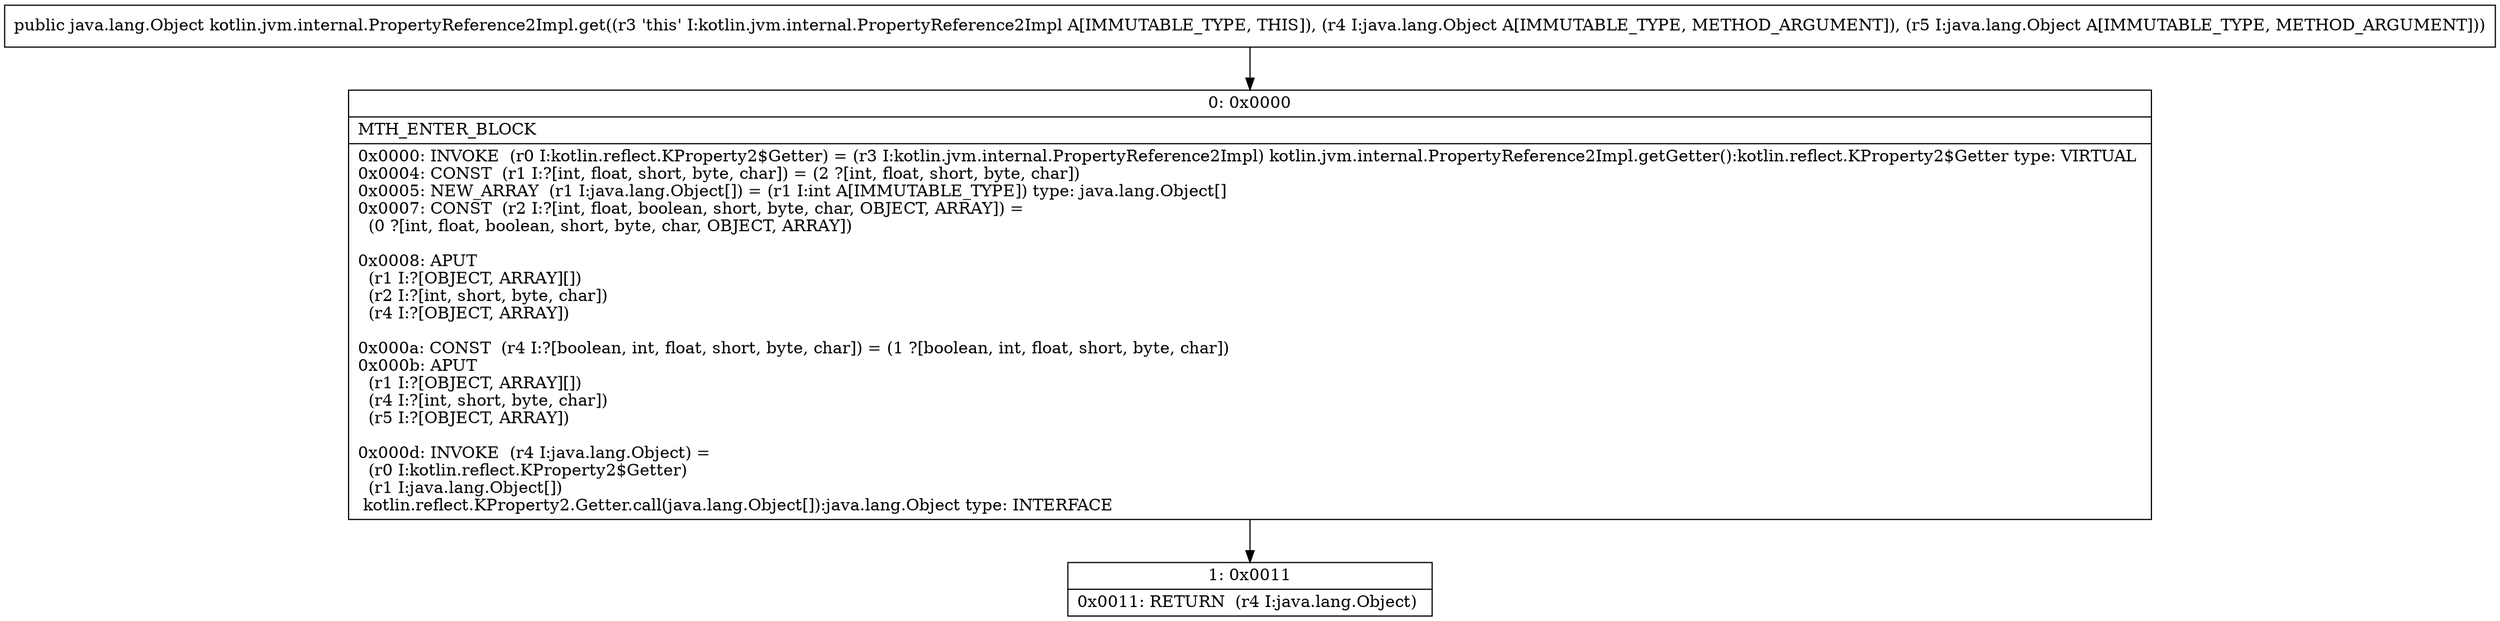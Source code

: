 digraph "CFG forkotlin.jvm.internal.PropertyReference2Impl.get(Ljava\/lang\/Object;Ljava\/lang\/Object;)Ljava\/lang\/Object;" {
Node_0 [shape=record,label="{0\:\ 0x0000|MTH_ENTER_BLOCK\l|0x0000: INVOKE  (r0 I:kotlin.reflect.KProperty2$Getter) = (r3 I:kotlin.jvm.internal.PropertyReference2Impl) kotlin.jvm.internal.PropertyReference2Impl.getGetter():kotlin.reflect.KProperty2$Getter type: VIRTUAL \l0x0004: CONST  (r1 I:?[int, float, short, byte, char]) = (2 ?[int, float, short, byte, char]) \l0x0005: NEW_ARRAY  (r1 I:java.lang.Object[]) = (r1 I:int A[IMMUTABLE_TYPE]) type: java.lang.Object[] \l0x0007: CONST  (r2 I:?[int, float, boolean, short, byte, char, OBJECT, ARRAY]) = \l  (0 ?[int, float, boolean, short, byte, char, OBJECT, ARRAY])\l \l0x0008: APUT  \l  (r1 I:?[OBJECT, ARRAY][])\l  (r2 I:?[int, short, byte, char])\l  (r4 I:?[OBJECT, ARRAY])\l \l0x000a: CONST  (r4 I:?[boolean, int, float, short, byte, char]) = (1 ?[boolean, int, float, short, byte, char]) \l0x000b: APUT  \l  (r1 I:?[OBJECT, ARRAY][])\l  (r4 I:?[int, short, byte, char])\l  (r5 I:?[OBJECT, ARRAY])\l \l0x000d: INVOKE  (r4 I:java.lang.Object) = \l  (r0 I:kotlin.reflect.KProperty2$Getter)\l  (r1 I:java.lang.Object[])\l kotlin.reflect.KProperty2.Getter.call(java.lang.Object[]):java.lang.Object type: INTERFACE \l}"];
Node_1 [shape=record,label="{1\:\ 0x0011|0x0011: RETURN  (r4 I:java.lang.Object) \l}"];
MethodNode[shape=record,label="{public java.lang.Object kotlin.jvm.internal.PropertyReference2Impl.get((r3 'this' I:kotlin.jvm.internal.PropertyReference2Impl A[IMMUTABLE_TYPE, THIS]), (r4 I:java.lang.Object A[IMMUTABLE_TYPE, METHOD_ARGUMENT]), (r5 I:java.lang.Object A[IMMUTABLE_TYPE, METHOD_ARGUMENT])) }"];
MethodNode -> Node_0;
Node_0 -> Node_1;
}


